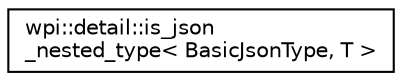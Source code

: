 digraph "Graphical Class Hierarchy"
{
  edge [fontname="Helvetica",fontsize="10",labelfontname="Helvetica",labelfontsize="10"];
  node [fontname="Helvetica",fontsize="10",shape=record];
  rankdir="LR";
  Node1 [label="wpi::detail::is_json\l_nested_type\< BasicJsonType, T \>",height=0.2,width=0.4,color="black", fillcolor="white", style="filled",URL="$structwpi_1_1detail_1_1is__json__nested__type.html"];
}
